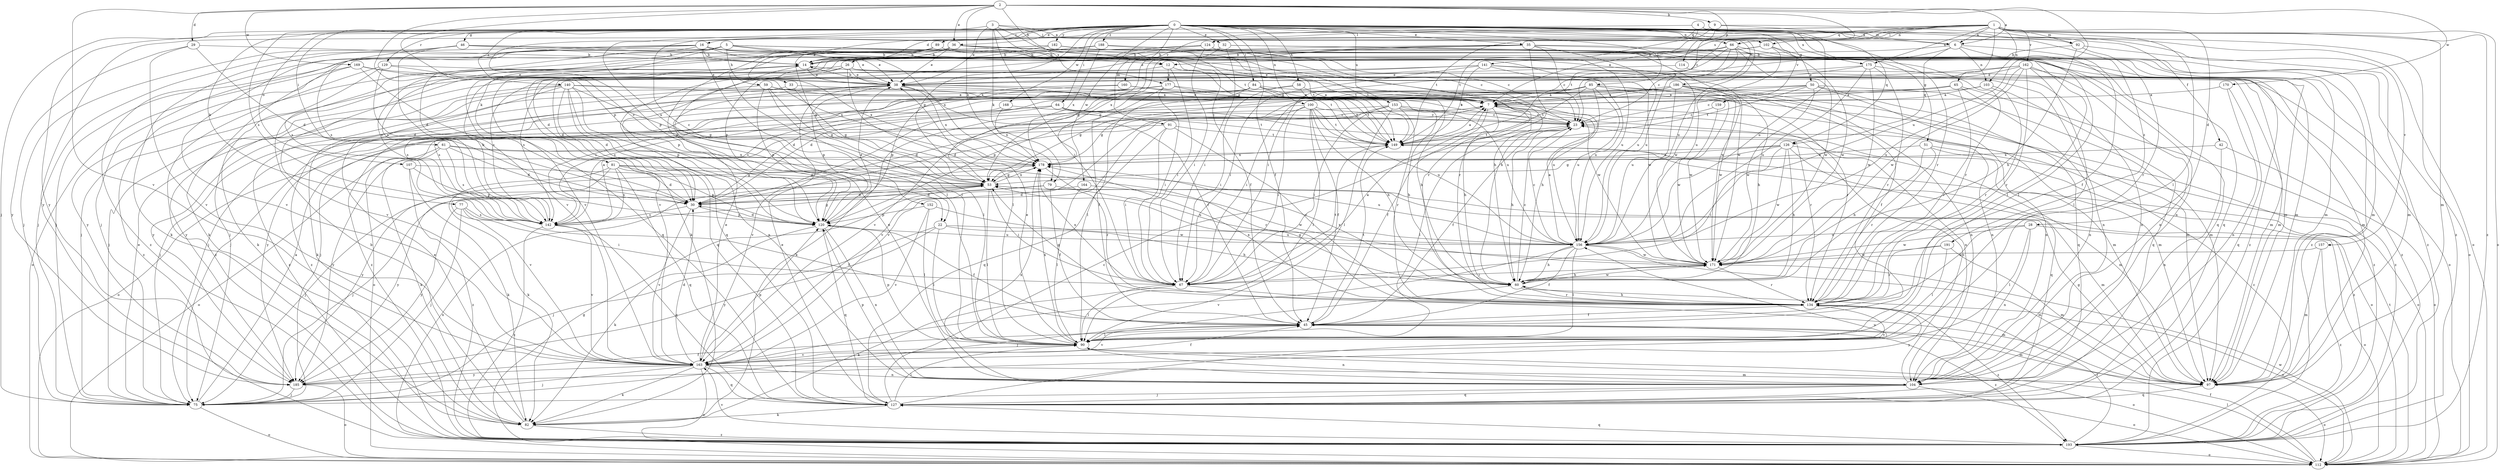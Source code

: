 strict digraph  {
0;
1;
2;
3;
4;
5;
6;
7;
9;
12;
14;
16;
22;
23;
26;
28;
29;
30;
32;
33;
35;
36;
38;
42;
45;
46;
50;
51;
53;
58;
59;
60;
61;
64;
65;
66;
67;
75;
77;
79;
81;
82;
84;
85;
89;
90;
91;
92;
97;
100;
102;
103;
104;
107;
112;
114;
120;
124;
126;
127;
129;
134;
140;
141;
142;
149;
152;
153;
156;
157;
159;
160;
162;
163;
164;
168;
169;
170;
171;
175;
177;
178;
182;
185;
186;
188;
191;
193;
0 -> 16  [label=c];
0 -> 22  [label=c];
0 -> 26  [label=d];
0 -> 32  [label=e];
0 -> 33  [label=e];
0 -> 35  [label=e];
0 -> 36  [label=e];
0 -> 42  [label=f];
0 -> 45  [label=f];
0 -> 46  [label=g];
0 -> 50  [label=g];
0 -> 51  [label=g];
0 -> 53  [label=g];
0 -> 58  [label=h];
0 -> 61  [label=i];
0 -> 64  [label=i];
0 -> 75  [label=j];
0 -> 77  [label=k];
0 -> 84  [label=l];
0 -> 85  [label=l];
0 -> 91  [label=m];
0 -> 92  [label=m];
0 -> 100  [label=n];
0 -> 102  [label=n];
0 -> 107  [label=o];
0 -> 129  [label=r];
0 -> 134  [label=r];
0 -> 140  [label=s];
0 -> 152  [label=u];
0 -> 153  [label=u];
0 -> 156  [label=u];
0 -> 157  [label=v];
0 -> 159  [label=v];
0 -> 164  [label=w];
0 -> 168  [label=w];
0 -> 175  [label=x];
0 -> 182  [label=y];
0 -> 186  [label=z];
0 -> 188  [label=z];
0 -> 191  [label=z];
1 -> 6  [label=a];
1 -> 28  [label=d];
1 -> 65  [label=i];
1 -> 66  [label=i];
1 -> 89  [label=l];
1 -> 90  [label=l];
1 -> 92  [label=m];
1 -> 97  [label=m];
1 -> 102  [label=n];
1 -> 103  [label=n];
1 -> 112  [label=o];
1 -> 124  [label=q];
1 -> 141  [label=s];
1 -> 149  [label=t];
1 -> 160  [label=v];
1 -> 162  [label=v];
1 -> 175  [label=x];
1 -> 185  [label=y];
1 -> 193  [label=z];
2 -> 6  [label=a];
2 -> 9  [label=b];
2 -> 12  [label=b];
2 -> 22  [label=c];
2 -> 23  [label=c];
2 -> 29  [label=d];
2 -> 36  [label=e];
2 -> 79  [label=k];
2 -> 114  [label=p];
2 -> 120  [label=p];
2 -> 156  [label=u];
2 -> 163  [label=v];
2 -> 169  [label=w];
2 -> 170  [label=w];
3 -> 6  [label=a];
3 -> 38  [label=e];
3 -> 66  [label=i];
3 -> 67  [label=i];
3 -> 79  [label=k];
3 -> 142  [label=s];
3 -> 149  [label=t];
3 -> 177  [label=x];
4 -> 112  [label=o];
4 -> 124  [label=q];
4 -> 126  [label=q];
4 -> 149  [label=t];
4 -> 156  [label=u];
4 -> 185  [label=y];
5 -> 12  [label=b];
5 -> 38  [label=e];
5 -> 59  [label=h];
5 -> 81  [label=k];
5 -> 82  [label=k];
5 -> 97  [label=m];
5 -> 142  [label=s];
5 -> 171  [label=w];
5 -> 193  [label=z];
6 -> 12  [label=b];
6 -> 45  [label=f];
6 -> 67  [label=i];
6 -> 103  [label=n];
6 -> 126  [label=q];
6 -> 127  [label=q];
7 -> 23  [label=c];
7 -> 30  [label=d];
7 -> 38  [label=e];
7 -> 45  [label=f];
7 -> 60  [label=h];
7 -> 97  [label=m];
7 -> 104  [label=n];
9 -> 6  [label=a];
9 -> 7  [label=a];
9 -> 120  [label=p];
9 -> 149  [label=t];
9 -> 193  [label=z];
12 -> 67  [label=i];
12 -> 75  [label=j];
12 -> 149  [label=t];
12 -> 177  [label=x];
14 -> 38  [label=e];
14 -> 97  [label=m];
14 -> 104  [label=n];
14 -> 185  [label=y];
16 -> 14  [label=b];
16 -> 30  [label=d];
16 -> 38  [label=e];
16 -> 60  [label=h];
16 -> 75  [label=j];
16 -> 82  [label=k];
16 -> 90  [label=l];
16 -> 163  [label=v];
16 -> 178  [label=x];
22 -> 60  [label=h];
22 -> 75  [label=j];
22 -> 90  [label=l];
22 -> 156  [label=u];
22 -> 185  [label=y];
23 -> 38  [label=e];
23 -> 45  [label=f];
23 -> 60  [label=h];
23 -> 90  [label=l];
23 -> 149  [label=t];
26 -> 38  [label=e];
26 -> 90  [label=l];
26 -> 97  [label=m];
26 -> 120  [label=p];
26 -> 127  [label=q];
26 -> 163  [label=v];
26 -> 171  [label=w];
28 -> 90  [label=l];
28 -> 104  [label=n];
28 -> 112  [label=o];
28 -> 156  [label=u];
28 -> 171  [label=w];
29 -> 14  [label=b];
29 -> 30  [label=d];
29 -> 163  [label=v];
29 -> 185  [label=y];
30 -> 120  [label=p];
30 -> 142  [label=s];
30 -> 163  [label=v];
32 -> 14  [label=b];
32 -> 53  [label=g];
32 -> 67  [label=i];
32 -> 97  [label=m];
32 -> 171  [label=w];
33 -> 7  [label=a];
33 -> 53  [label=g];
33 -> 193  [label=z];
35 -> 14  [label=b];
35 -> 23  [label=c];
35 -> 38  [label=e];
35 -> 97  [label=m];
35 -> 120  [label=p];
35 -> 134  [label=r];
35 -> 156  [label=u];
35 -> 178  [label=x];
35 -> 193  [label=z];
36 -> 14  [label=b];
36 -> 38  [label=e];
36 -> 45  [label=f];
36 -> 53  [label=g];
36 -> 90  [label=l];
36 -> 97  [label=m];
36 -> 134  [label=r];
38 -> 7  [label=a];
38 -> 14  [label=b];
38 -> 45  [label=f];
38 -> 120  [label=p];
38 -> 178  [label=x];
42 -> 104  [label=n];
42 -> 112  [label=o];
42 -> 178  [label=x];
45 -> 90  [label=l];
45 -> 97  [label=m];
45 -> 149  [label=t];
45 -> 163  [label=v];
45 -> 193  [label=z];
46 -> 14  [label=b];
46 -> 60  [label=h];
46 -> 75  [label=j];
46 -> 142  [label=s];
46 -> 163  [label=v];
46 -> 171  [label=w];
50 -> 7  [label=a];
50 -> 23  [label=c];
50 -> 97  [label=m];
50 -> 104  [label=n];
50 -> 127  [label=q];
50 -> 142  [label=s];
50 -> 149  [label=t];
50 -> 171  [label=w];
51 -> 60  [label=h];
51 -> 112  [label=o];
51 -> 134  [label=r];
51 -> 178  [label=x];
51 -> 193  [label=z];
53 -> 30  [label=d];
53 -> 67  [label=i];
53 -> 75  [label=j];
53 -> 90  [label=l];
53 -> 97  [label=m];
53 -> 178  [label=x];
53 -> 185  [label=y];
58 -> 7  [label=a];
58 -> 67  [label=i];
58 -> 75  [label=j];
58 -> 149  [label=t];
59 -> 7  [label=a];
59 -> 53  [label=g];
59 -> 90  [label=l];
59 -> 120  [label=p];
59 -> 156  [label=u];
59 -> 193  [label=z];
60 -> 23  [label=c];
60 -> 53  [label=g];
60 -> 75  [label=j];
60 -> 112  [label=o];
60 -> 134  [label=r];
60 -> 171  [label=w];
60 -> 178  [label=x];
61 -> 30  [label=d];
61 -> 82  [label=k];
61 -> 112  [label=o];
61 -> 134  [label=r];
61 -> 142  [label=s];
61 -> 178  [label=x];
64 -> 23  [label=c];
64 -> 75  [label=j];
64 -> 134  [label=r];
64 -> 149  [label=t];
64 -> 163  [label=v];
64 -> 185  [label=y];
65 -> 7  [label=a];
65 -> 53  [label=g];
65 -> 104  [label=n];
65 -> 134  [label=r];
65 -> 163  [label=v];
65 -> 193  [label=z];
66 -> 7  [label=a];
66 -> 14  [label=b];
66 -> 23  [label=c];
66 -> 30  [label=d];
66 -> 90  [label=l];
66 -> 112  [label=o];
66 -> 156  [label=u];
66 -> 171  [label=w];
67 -> 7  [label=a];
67 -> 82  [label=k];
67 -> 90  [label=l];
67 -> 97  [label=m];
67 -> 149  [label=t];
67 -> 178  [label=x];
75 -> 7  [label=a];
75 -> 38  [label=e];
75 -> 112  [label=o];
77 -> 45  [label=f];
77 -> 67  [label=i];
77 -> 75  [label=j];
77 -> 142  [label=s];
77 -> 185  [label=y];
79 -> 30  [label=d];
79 -> 45  [label=f];
79 -> 75  [label=j];
79 -> 156  [label=u];
81 -> 30  [label=d];
81 -> 53  [label=g];
81 -> 82  [label=k];
81 -> 120  [label=p];
81 -> 127  [label=q];
81 -> 142  [label=s];
81 -> 156  [label=u];
81 -> 163  [label=v];
82 -> 14  [label=b];
82 -> 38  [label=e];
82 -> 193  [label=z];
84 -> 7  [label=a];
84 -> 75  [label=j];
84 -> 90  [label=l];
84 -> 142  [label=s];
84 -> 149  [label=t];
84 -> 156  [label=u];
85 -> 7  [label=a];
85 -> 30  [label=d];
85 -> 60  [label=h];
85 -> 67  [label=i];
85 -> 104  [label=n];
85 -> 134  [label=r];
85 -> 149  [label=t];
85 -> 156  [label=u];
85 -> 171  [label=w];
89 -> 14  [label=b];
89 -> 75  [label=j];
89 -> 120  [label=p];
89 -> 127  [label=q];
89 -> 134  [label=r];
89 -> 142  [label=s];
89 -> 149  [label=t];
90 -> 38  [label=e];
90 -> 104  [label=n];
90 -> 112  [label=o];
90 -> 120  [label=p];
90 -> 163  [label=v];
90 -> 178  [label=x];
91 -> 67  [label=i];
91 -> 112  [label=o];
91 -> 127  [label=q];
91 -> 134  [label=r];
91 -> 149  [label=t];
92 -> 14  [label=b];
92 -> 60  [label=h];
92 -> 134  [label=r];
92 -> 193  [label=z];
97 -> 53  [label=g];
97 -> 112  [label=o];
97 -> 127  [label=q];
100 -> 23  [label=c];
100 -> 45  [label=f];
100 -> 60  [label=h];
100 -> 67  [label=i];
100 -> 90  [label=l];
100 -> 112  [label=o];
100 -> 149  [label=t];
100 -> 156  [label=u];
100 -> 163  [label=v];
102 -> 14  [label=b];
102 -> 53  [label=g];
102 -> 90  [label=l];
102 -> 156  [label=u];
102 -> 171  [label=w];
103 -> 7  [label=a];
103 -> 127  [label=q];
103 -> 134  [label=r];
103 -> 142  [label=s];
104 -> 23  [label=c];
104 -> 75  [label=j];
104 -> 112  [label=o];
104 -> 120  [label=p];
104 -> 127  [label=q];
104 -> 178  [label=x];
107 -> 53  [label=g];
107 -> 82  [label=k];
107 -> 120  [label=p];
107 -> 193  [label=z];
112 -> 45  [label=f];
112 -> 90  [label=l];
112 -> 149  [label=t];
112 -> 171  [label=w];
112 -> 178  [label=x];
114 -> 38  [label=e];
114 -> 104  [label=n];
120 -> 30  [label=d];
120 -> 38  [label=e];
120 -> 45  [label=f];
120 -> 82  [label=k];
120 -> 104  [label=n];
120 -> 127  [label=q];
120 -> 156  [label=u];
124 -> 14  [label=b];
124 -> 23  [label=c];
124 -> 67  [label=i];
124 -> 82  [label=k];
124 -> 97  [label=m];
124 -> 104  [label=n];
124 -> 163  [label=v];
126 -> 53  [label=g];
126 -> 60  [label=h];
126 -> 67  [label=i];
126 -> 97  [label=m];
126 -> 127  [label=q];
126 -> 171  [label=w];
126 -> 178  [label=x];
126 -> 185  [label=y];
127 -> 23  [label=c];
127 -> 38  [label=e];
127 -> 82  [label=k];
127 -> 90  [label=l];
127 -> 156  [label=u];
129 -> 30  [label=d];
129 -> 38  [label=e];
129 -> 82  [label=k];
129 -> 178  [label=x];
129 -> 193  [label=z];
134 -> 45  [label=f];
134 -> 53  [label=g];
134 -> 60  [label=h];
134 -> 163  [label=v];
134 -> 178  [label=x];
134 -> 185  [label=y];
134 -> 193  [label=z];
140 -> 7  [label=a];
140 -> 30  [label=d];
140 -> 53  [label=g];
140 -> 75  [label=j];
140 -> 82  [label=k];
140 -> 104  [label=n];
140 -> 120  [label=p];
140 -> 127  [label=q];
140 -> 171  [label=w];
140 -> 185  [label=y];
141 -> 38  [label=e];
141 -> 67  [label=i];
141 -> 75  [label=j];
141 -> 104  [label=n];
141 -> 112  [label=o];
141 -> 149  [label=t];
141 -> 156  [label=u];
142 -> 7  [label=a];
142 -> 14  [label=b];
142 -> 53  [label=g];
142 -> 127  [label=q];
142 -> 163  [label=v];
142 -> 193  [label=z];
149 -> 7  [label=a];
149 -> 112  [label=o];
149 -> 178  [label=x];
152 -> 90  [label=l];
152 -> 120  [label=p];
152 -> 163  [label=v];
152 -> 171  [label=w];
153 -> 23  [label=c];
153 -> 30  [label=d];
153 -> 60  [label=h];
153 -> 67  [label=i];
153 -> 90  [label=l];
153 -> 97  [label=m];
153 -> 134  [label=r];
153 -> 163  [label=v];
156 -> 7  [label=a];
156 -> 23  [label=c];
156 -> 45  [label=f];
156 -> 60  [label=h];
156 -> 90  [label=l];
156 -> 97  [label=m];
156 -> 163  [label=v];
156 -> 171  [label=w];
157 -> 97  [label=m];
157 -> 171  [label=w];
157 -> 193  [label=z];
159 -> 23  [label=c];
159 -> 171  [label=w];
160 -> 7  [label=a];
160 -> 120  [label=p];
160 -> 142  [label=s];
160 -> 193  [label=z];
162 -> 30  [label=d];
162 -> 38  [label=e];
162 -> 90  [label=l];
162 -> 104  [label=n];
162 -> 134  [label=r];
162 -> 142  [label=s];
162 -> 156  [label=u];
162 -> 171  [label=w];
162 -> 193  [label=z];
163 -> 30  [label=d];
163 -> 38  [label=e];
163 -> 45  [label=f];
163 -> 75  [label=j];
163 -> 82  [label=k];
163 -> 97  [label=m];
163 -> 104  [label=n];
163 -> 112  [label=o];
163 -> 120  [label=p];
163 -> 127  [label=q];
163 -> 185  [label=y];
164 -> 30  [label=d];
164 -> 90  [label=l];
164 -> 171  [label=w];
168 -> 23  [label=c];
168 -> 75  [label=j];
168 -> 178  [label=x];
169 -> 38  [label=e];
169 -> 112  [label=o];
169 -> 127  [label=q];
169 -> 178  [label=x];
169 -> 193  [label=z];
170 -> 7  [label=a];
170 -> 104  [label=n];
170 -> 127  [label=q];
171 -> 60  [label=h];
171 -> 67  [label=i];
171 -> 134  [label=r];
175 -> 38  [label=e];
175 -> 97  [label=m];
175 -> 134  [label=r];
175 -> 142  [label=s];
175 -> 156  [label=u];
175 -> 171  [label=w];
177 -> 7  [label=a];
177 -> 45  [label=f];
177 -> 60  [label=h];
177 -> 67  [label=i];
177 -> 142  [label=s];
177 -> 185  [label=y];
177 -> 193  [label=z];
178 -> 53  [label=g];
178 -> 134  [label=r];
178 -> 185  [label=y];
182 -> 14  [label=b];
182 -> 23  [label=c];
182 -> 75  [label=j];
182 -> 149  [label=t];
182 -> 163  [label=v];
182 -> 193  [label=z];
185 -> 45  [label=f];
185 -> 75  [label=j];
185 -> 112  [label=o];
186 -> 7  [label=a];
186 -> 30  [label=d];
186 -> 45  [label=f];
186 -> 53  [label=g];
186 -> 60  [label=h];
186 -> 82  [label=k];
186 -> 97  [label=m];
186 -> 104  [label=n];
186 -> 120  [label=p];
186 -> 156  [label=u];
186 -> 171  [label=w];
188 -> 14  [label=b];
188 -> 142  [label=s];
188 -> 149  [label=t];
188 -> 156  [label=u];
188 -> 178  [label=x];
191 -> 90  [label=l];
191 -> 97  [label=m];
191 -> 134  [label=r];
191 -> 171  [label=w];
193 -> 23  [label=c];
193 -> 53  [label=g];
193 -> 112  [label=o];
193 -> 127  [label=q];
193 -> 134  [label=r];
193 -> 163  [label=v];
}
